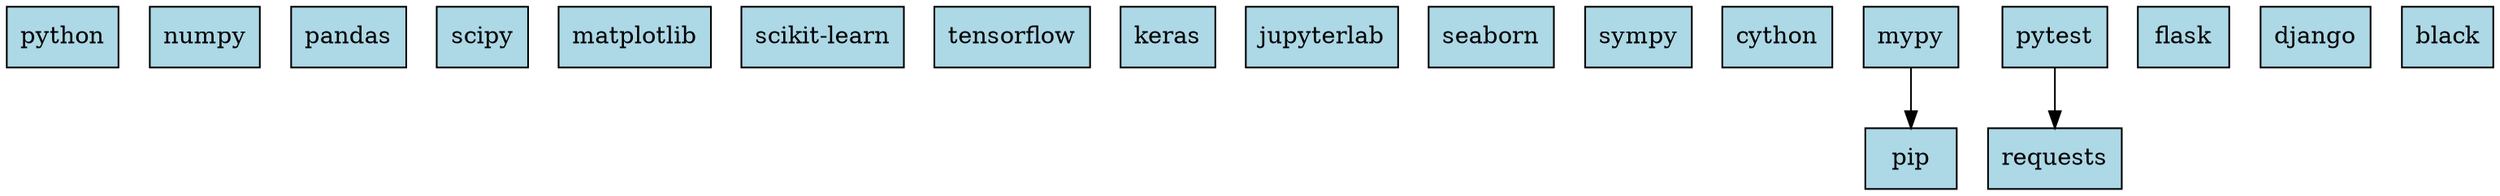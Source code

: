 digraph conda_dependencies {
  node [shape=box, style=filled, fillcolor=lightblue];
  "python" [label="python"];
  "numpy" [label="numpy"];
  "pandas" [label="pandas"];
  "scipy" [label="scipy"];
  "matplotlib" [label="matplotlib"];
  "scikit-learn" [label="scikit-learn"];
  "tensorflow" [label="tensorflow"];
  "keras" [label="keras"];
  "jupyterlab" [label="jupyterlab"];
  "seaborn" [label="seaborn"];
  "sympy" [label="sympy"];
  "cython" [label="cython"];
  "pip" [label="pip"];
  "requests" [label="requests"];
  "flask" [label="flask"];
  "django" [label="django"];
  "pytest" [label="pytest"];
  "black" [label="black"];
  "mypy" [label="mypy"];
  "pytest" -> "requests";
  "mypy" -> "pip";
}
